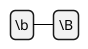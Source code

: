{
  "sha1": "2mrw716v4nzn29pc80im466yg3vth8k",
  "insertion": {
    "when": "2025-04-02T08:20:37.947Z",
    "url": "https://github.com/plantuml/plantuml/pull/2036",
    "user": "plantuml@gmail.com"
  }
}
@startregex  
language de
useDescriptiveNames true

\b\B  
@endregex  

